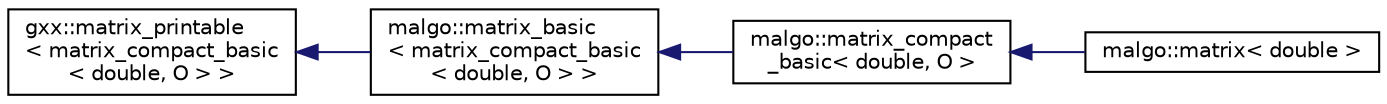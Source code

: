 digraph "Graphical Class Hierarchy"
{
  edge [fontname="Helvetica",fontsize="10",labelfontname="Helvetica",labelfontsize="10"];
  node [fontname="Helvetica",fontsize="10",shape=record];
  rankdir="LR";
  Node1 [label="gxx::matrix_printable\l\< matrix_compact_basic\l\< double, O \> \>",height=0.2,width=0.4,color="black", fillcolor="white", style="filled",URL="$classgxx_1_1matrix__printable.html"];
  Node1 -> Node2 [dir="back",color="midnightblue",fontsize="10",style="solid",fontname="Helvetica"];
  Node2 [label="malgo::matrix_basic\l\< matrix_compact_basic\l\< double, O \> \>",height=0.2,width=0.4,color="black", fillcolor="white", style="filled",URL="$classmalgo_1_1matrix__basic.html"];
  Node2 -> Node3 [dir="back",color="midnightblue",fontsize="10",style="solid",fontname="Helvetica"];
  Node3 [label="malgo::matrix_compact\l_basic\< double, O \>",height=0.2,width=0.4,color="black", fillcolor="white", style="filled",URL="$classmalgo_1_1matrix__compact__basic.html"];
  Node3 -> Node4 [dir="back",color="midnightblue",fontsize="10",style="solid",fontname="Helvetica"];
  Node4 [label="malgo::matrix\< double \>",height=0.2,width=0.4,color="black", fillcolor="white", style="filled",URL="$classmalgo_1_1matrix.html"];
}
